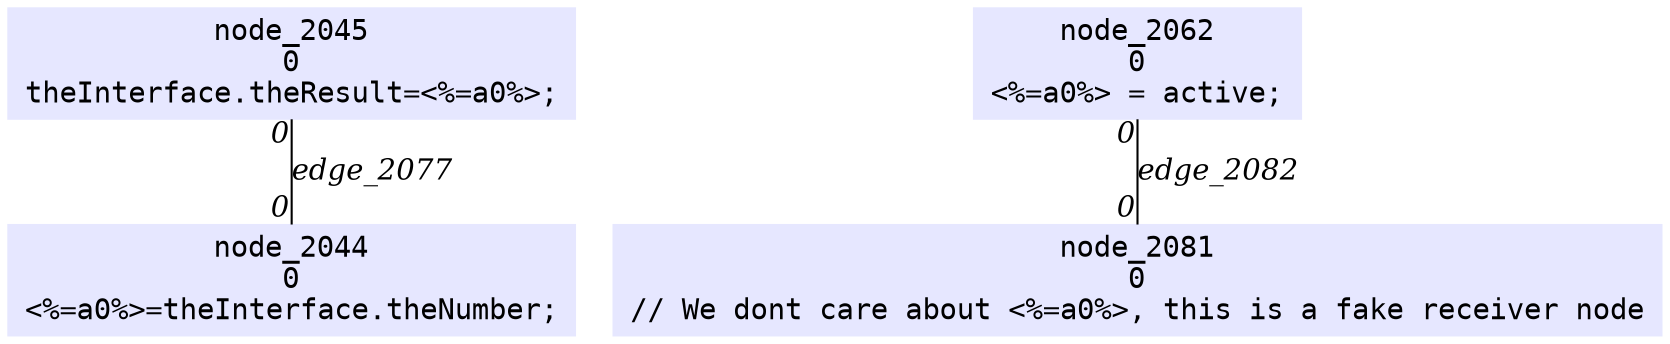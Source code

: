 digraph g{node_2044 [shape=box, style=filled, color="0.66 0.1 1.0", fontname="Courier", label="node_2044
0
<%=a0%>=theInterface.theNumber;
" ]
node_2045 [shape=box, style=filled, color="0.66 0.1 1.0", fontname="Courier", label="node_2045
0
theInterface.theResult=<%=a0%>;
" ]
node_2062 [shape=box, style=filled, color="0.66 0.1 1.0", fontname="Courier", label="node_2062
0
<%=a0%> = active;
" ]
node_2081 [shape=box, style=filled, color="0.66 0.1 1.0", fontname="Courier", label="node_2081
0
// We dont care about <%=a0%>, this is a fake receiver node
" ]
node_2045 -> node_2044 [dir=none, arrowHead=none, fontname="Times-Italic", label="edge_2077",  headlabel="0", taillabel="0" ]
node_2062 -> node_2081 [dir=none, arrowHead=none, fontname="Times-Italic", label="edge_2082",  headlabel="0", taillabel="0" ]
}